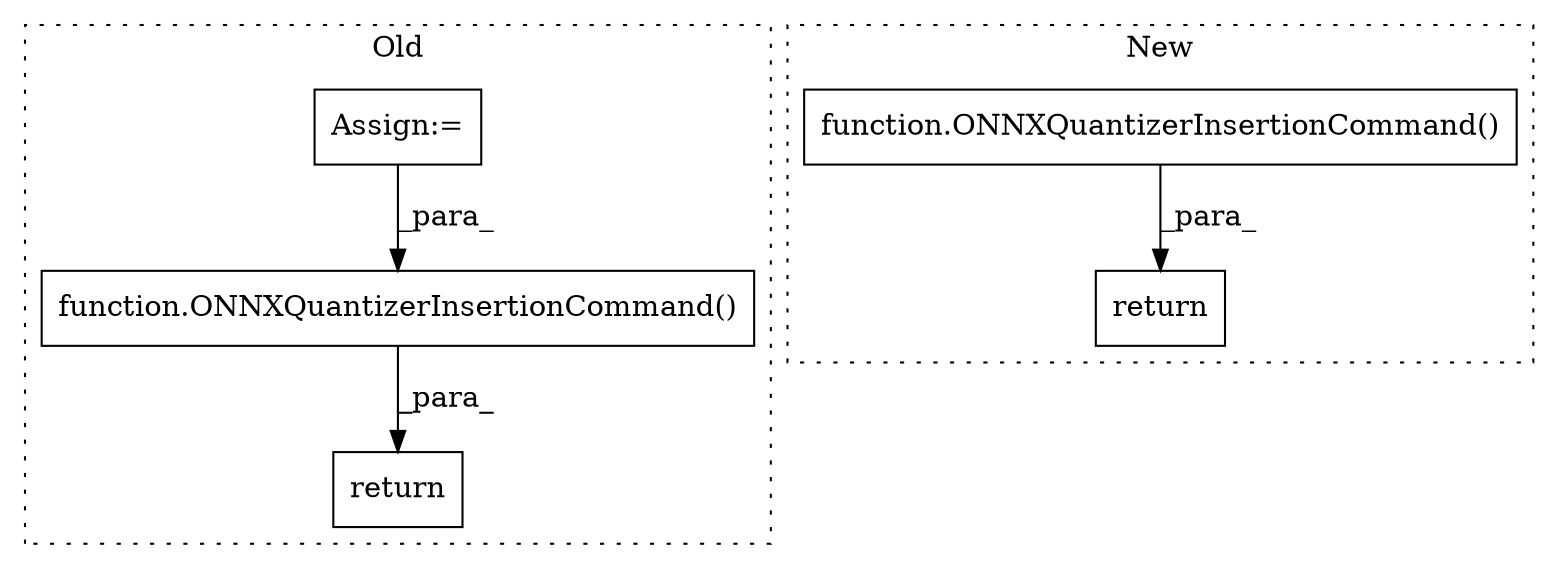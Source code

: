 digraph G {
subgraph cluster0 {
1 [label="function.ONNXQuantizerInsertionCommand()" a="75" s="4715,4797" l="30,1" shape="box"];
3 [label="Assign:=" a="68" s="4623" l="3" shape="box"];
4 [label="return" a="93" s="4708" l="7" shape="box"];
label = "Old";
style="dotted";
}
subgraph cluster1 {
2 [label="function.ONNXQuantizerInsertionCommand()" a="75" s="4906,4993" l="30,1" shape="box"];
5 [label="return" a="93" s="4899" l="7" shape="box"];
label = "New";
style="dotted";
}
1 -> 4 [label="_para_"];
2 -> 5 [label="_para_"];
3 -> 1 [label="_para_"];
}